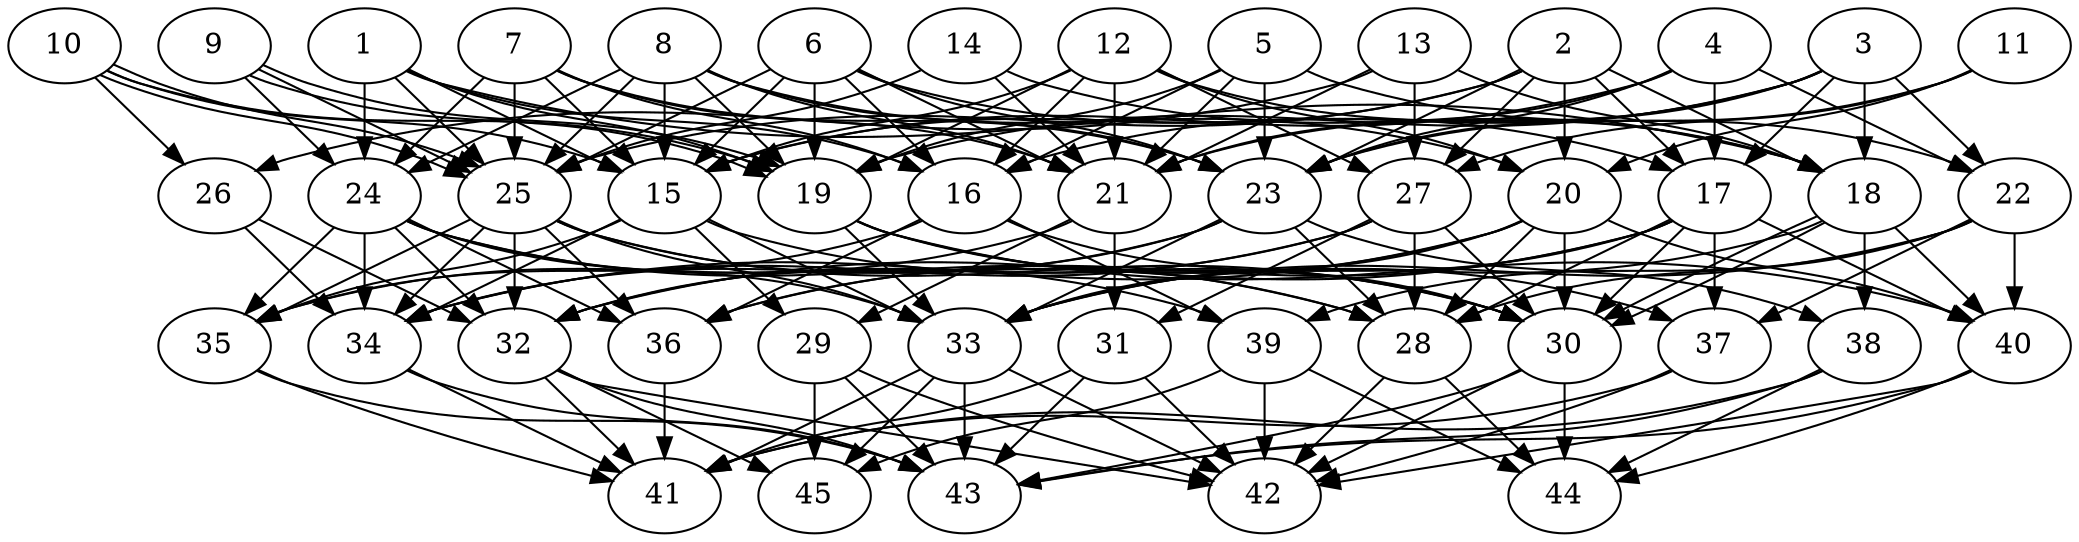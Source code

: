 // DAG automatically generated by daggen at Thu Oct  3 14:07:24 2019
// ./daggen --dot -n 45 --ccr 0.4 --fat 0.7 --regular 0.9 --density 0.7 --mindata 5242880 --maxdata 52428800 
digraph G {
  1 [size="45703680", alpha="0.03", expect_size="18281472"] 
  1 -> 15 [size ="18281472"]
  1 -> 16 [size ="18281472"]
  1 -> 18 [size ="18281472"]
  1 -> 19 [size ="18281472"]
  1 -> 24 [size ="18281472"]
  1 -> 25 [size ="18281472"]
  2 [size="112962560", alpha="0.08", expect_size="45185024"] 
  2 -> 15 [size ="45185024"]
  2 -> 17 [size ="45185024"]
  2 -> 18 [size ="45185024"]
  2 -> 20 [size ="45185024"]
  2 -> 23 [size ="45185024"]
  2 -> 25 [size ="45185024"]
  2 -> 27 [size ="45185024"]
  3 [size="117864960", alpha="0.08", expect_size="47145984"] 
  3 -> 16 [size ="47145984"]
  3 -> 17 [size ="47145984"]
  3 -> 18 [size ="47145984"]
  3 -> 19 [size ="47145984"]
  3 -> 21 [size ="47145984"]
  3 -> 22 [size ="47145984"]
  3 -> 23 [size ="47145984"]
  4 [size="44244480", alpha="0.08", expect_size="17697792"] 
  4 -> 15 [size ="17697792"]
  4 -> 17 [size ="17697792"]
  4 -> 21 [size ="17697792"]
  4 -> 22 [size ="17697792"]
  4 -> 23 [size ="17697792"]
  5 [size="82007040", alpha="0.11", expect_size="32802816"] 
  5 -> 16 [size ="32802816"]
  5 -> 19 [size ="32802816"]
  5 -> 21 [size ="32802816"]
  5 -> 22 [size ="32802816"]
  5 -> 23 [size ="32802816"]
  6 [size="63270400", alpha="0.07", expect_size="25308160"] 
  6 -> 15 [size ="25308160"]
  6 -> 16 [size ="25308160"]
  6 -> 17 [size ="25308160"]
  6 -> 19 [size ="25308160"]
  6 -> 21 [size ="25308160"]
  6 -> 23 [size ="25308160"]
  6 -> 25 [size ="25308160"]
  7 [size="64924160", alpha="0.11", expect_size="25969664"] 
  7 -> 15 [size ="25969664"]
  7 -> 16 [size ="25969664"]
  7 -> 21 [size ="25969664"]
  7 -> 23 [size ="25969664"]
  7 -> 24 [size ="25969664"]
  7 -> 25 [size ="25969664"]
  8 [size="96645120", alpha="0.09", expect_size="38658048"] 
  8 -> 15 [size ="38658048"]
  8 -> 19 [size ="38658048"]
  8 -> 20 [size ="38658048"]
  8 -> 21 [size ="38658048"]
  8 -> 23 [size ="38658048"]
  8 -> 24 [size ="38658048"]
  8 -> 25 [size ="38658048"]
  9 [size="58895360", alpha="0.08", expect_size="23558144"] 
  9 -> 19 [size ="23558144"]
  9 -> 19 [size ="23558144"]
  9 -> 24 [size ="23558144"]
  9 -> 25 [size ="23558144"]
  10 [size="30474240", alpha="0.12", expect_size="12189696"] 
  10 -> 15 [size ="12189696"]
  10 -> 19 [size ="12189696"]
  10 -> 25 [size ="12189696"]
  10 -> 25 [size ="12189696"]
  10 -> 26 [size ="12189696"]
  11 [size="70888960", alpha="0.06", expect_size="28355584"] 
  11 -> 20 [size ="28355584"]
  11 -> 23 [size ="28355584"]
  11 -> 27 [size ="28355584"]
  12 [size="88872960", alpha="0.16", expect_size="35549184"] 
  12 -> 15 [size ="35549184"]
  12 -> 16 [size ="35549184"]
  12 -> 18 [size ="35549184"]
  12 -> 19 [size ="35549184"]
  12 -> 20 [size ="35549184"]
  12 -> 21 [size ="35549184"]
  12 -> 27 [size ="35549184"]
  13 [size="16834560", alpha="0.06", expect_size="6733824"] 
  13 -> 18 [size ="6733824"]
  13 -> 21 [size ="6733824"]
  13 -> 26 [size ="6733824"]
  13 -> 27 [size ="6733824"]
  14 [size="63992320", alpha="0.08", expect_size="25596928"] 
  14 -> 18 [size ="25596928"]
  14 -> 21 [size ="25596928"]
  14 -> 25 [size ="25596928"]
  15 [size="113914880", alpha="0.16", expect_size="45565952"] 
  15 -> 29 [size ="45565952"]
  15 -> 30 [size ="45565952"]
  15 -> 33 [size ="45565952"]
  15 -> 34 [size ="45565952"]
  15 -> 35 [size ="45565952"]
  16 [size="60654080", alpha="0.07", expect_size="24261632"] 
  16 -> 30 [size ="24261632"]
  16 -> 35 [size ="24261632"]
  16 -> 36 [size ="24261632"]
  16 -> 39 [size ="24261632"]
  17 [size="103367680", alpha="0.07", expect_size="41347072"] 
  17 -> 28 [size ="41347072"]
  17 -> 30 [size ="41347072"]
  17 -> 32 [size ="41347072"]
  17 -> 33 [size ="41347072"]
  17 -> 36 [size ="41347072"]
  17 -> 37 [size ="41347072"]
  17 -> 40 [size ="41347072"]
  18 [size="49889280", alpha="0.14", expect_size="19955712"] 
  18 -> 30 [size ="19955712"]
  18 -> 30 [size ="19955712"]
  18 -> 33 [size ="19955712"]
  18 -> 38 [size ="19955712"]
  18 -> 40 [size ="19955712"]
  19 [size="105392640", alpha="0.03", expect_size="42157056"] 
  19 -> 30 [size ="42157056"]
  19 -> 33 [size ="42157056"]
  19 -> 37 [size ="42157056"]
  19 -> 40 [size ="42157056"]
  20 [size="33474560", alpha="0.16", expect_size="13389824"] 
  20 -> 28 [size ="13389824"]
  20 -> 30 [size ="13389824"]
  20 -> 33 [size ="13389824"]
  20 -> 34 [size ="13389824"]
  20 -> 36 [size ="13389824"]
  20 -> 40 [size ="13389824"]
  21 [size="106846720", alpha="0.15", expect_size="42738688"] 
  21 -> 29 [size ="42738688"]
  21 -> 31 [size ="42738688"]
  21 -> 35 [size ="42738688"]
  22 [size="23441920", alpha="0.11", expect_size="9376768"] 
  22 -> 28 [size ="9376768"]
  22 -> 33 [size ="9376768"]
  22 -> 37 [size ="9376768"]
  22 -> 39 [size ="9376768"]
  22 -> 40 [size ="9376768"]
  23 [size="117839360", alpha="0.04", expect_size="47135744"] 
  23 -> 28 [size ="47135744"]
  23 -> 32 [size ="47135744"]
  23 -> 33 [size ="47135744"]
  23 -> 34 [size ="47135744"]
  23 -> 38 [size ="47135744"]
  24 [size="32744960", alpha="0.03", expect_size="13097984"] 
  24 -> 28 [size ="13097984"]
  24 -> 32 [size ="13097984"]
  24 -> 33 [size ="13097984"]
  24 -> 34 [size ="13097984"]
  24 -> 35 [size ="13097984"]
  24 -> 36 [size ="13097984"]
  24 -> 39 [size ="13097984"]
  25 [size="81026560", alpha="0.13", expect_size="32410624"] 
  25 -> 28 [size ="32410624"]
  25 -> 30 [size ="32410624"]
  25 -> 32 [size ="32410624"]
  25 -> 33 [size ="32410624"]
  25 -> 34 [size ="32410624"]
  25 -> 35 [size ="32410624"]
  25 -> 36 [size ="32410624"]
  26 [size="57907200", alpha="0.12", expect_size="23162880"] 
  26 -> 32 [size ="23162880"]
  26 -> 34 [size ="23162880"]
  27 [size="100490240", alpha="0.00", expect_size="40196096"] 
  27 -> 28 [size ="40196096"]
  27 -> 30 [size ="40196096"]
  27 -> 31 [size ="40196096"]
  27 -> 32 [size ="40196096"]
  27 -> 34 [size ="40196096"]
  28 [size="26007040", alpha="0.02", expect_size="10402816"] 
  28 -> 42 [size ="10402816"]
  28 -> 44 [size ="10402816"]
  29 [size="106995200", alpha="0.12", expect_size="42798080"] 
  29 -> 42 [size ="42798080"]
  29 -> 43 [size ="42798080"]
  29 -> 45 [size ="42798080"]
  30 [size="123238400", alpha="0.04", expect_size="49295360"] 
  30 -> 42 [size ="49295360"]
  30 -> 43 [size ="49295360"]
  30 -> 44 [size ="49295360"]
  31 [size="99860480", alpha="0.07", expect_size="39944192"] 
  31 -> 41 [size ="39944192"]
  31 -> 42 [size ="39944192"]
  31 -> 43 [size ="39944192"]
  32 [size="69460480", alpha="0.02", expect_size="27784192"] 
  32 -> 41 [size ="27784192"]
  32 -> 42 [size ="27784192"]
  32 -> 43 [size ="27784192"]
  32 -> 45 [size ="27784192"]
  33 [size="13931520", alpha="0.18", expect_size="5572608"] 
  33 -> 41 [size ="5572608"]
  33 -> 42 [size ="5572608"]
  33 -> 43 [size ="5572608"]
  33 -> 45 [size ="5572608"]
  34 [size="38031360", alpha="0.02", expect_size="15212544"] 
  34 -> 41 [size ="15212544"]
  34 -> 43 [size ="15212544"]
  35 [size="54932480", alpha="0.04", expect_size="21972992"] 
  35 -> 41 [size ="21972992"]
  35 -> 43 [size ="21972992"]
  36 [size="15572480", alpha="0.14", expect_size="6228992"] 
  36 -> 41 [size ="6228992"]
  37 [size="88079360", alpha="0.19", expect_size="35231744"] 
  37 -> 41 [size ="35231744"]
  37 -> 42 [size ="35231744"]
  38 [size="88345600", alpha="0.10", expect_size="35338240"] 
  38 -> 41 [size ="35338240"]
  38 -> 43 [size ="35338240"]
  38 -> 44 [size ="35338240"]
  39 [size="99906560", alpha="0.17", expect_size="39962624"] 
  39 -> 42 [size ="39962624"]
  39 -> 44 [size ="39962624"]
  39 -> 45 [size ="39962624"]
  40 [size="50588160", alpha="0.07", expect_size="20235264"] 
  40 -> 42 [size ="20235264"]
  40 -> 43 [size ="20235264"]
  40 -> 44 [size ="20235264"]
  41 [size="75724800", alpha="0.13", expect_size="30289920"] 
  42 [size="115130880", alpha="0.01", expect_size="46052352"] 
  43 [size="126609920", alpha="0.07", expect_size="50643968"] 
  44 [size="113889280", alpha="0.16", expect_size="45555712"] 
  45 [size="127856640", alpha="0.17", expect_size="51142656"] 
}
